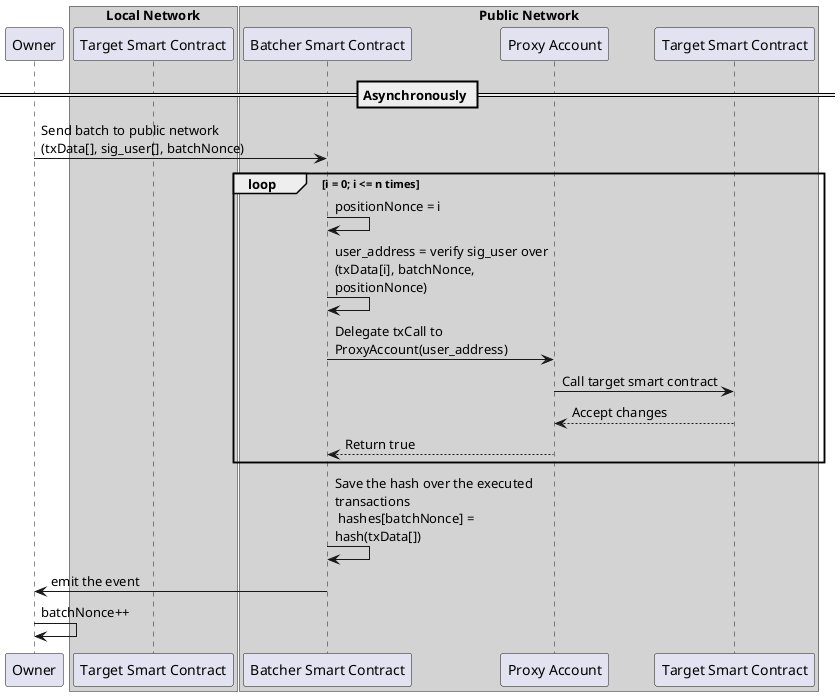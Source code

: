 @startuml async
skinparam maxMessageSize 220

participant Owner

box "Local Network" #LightGray
participant "Target Smart Contract" as LocalBlockchain
end box

box "Public Network" #LightGray
participant "Batcher Smart Contract" as PublicBatcher
participant "Proxy Account" as PublicProxy
participant "Target Smart Contract" as PublicTarget
end box


== Asynchronously ==
box Asynchronously
Owner -> PublicBatcher : Send batch to public network (txData[], sig_user[], batchNonce)
loop i = 0; i <= n times
  PublicBatcher -> PublicBatcher: positionNonce = i
  PublicBatcher -> PublicBatcher: user_address = verify sig_user over (txData[i], batchNonce, positionNonce)
  PublicBatcher -> PublicProxy : Delegate txCall to ProxyAccount(user_address)
  PublicProxy -> PublicTarget : Call target smart contract
  PublicTarget --> PublicProxy : Accept changes
  PublicProxy --> PublicBatcher : Return true
end
PublicBatcher -> PublicBatcher: Save the hash over the executed transactions \n hashes[batchNonce] = hash(txData[])
PublicBatcher -> Owner: emit the event
Owner -> Owner : batchNonce++
end box

@enduml